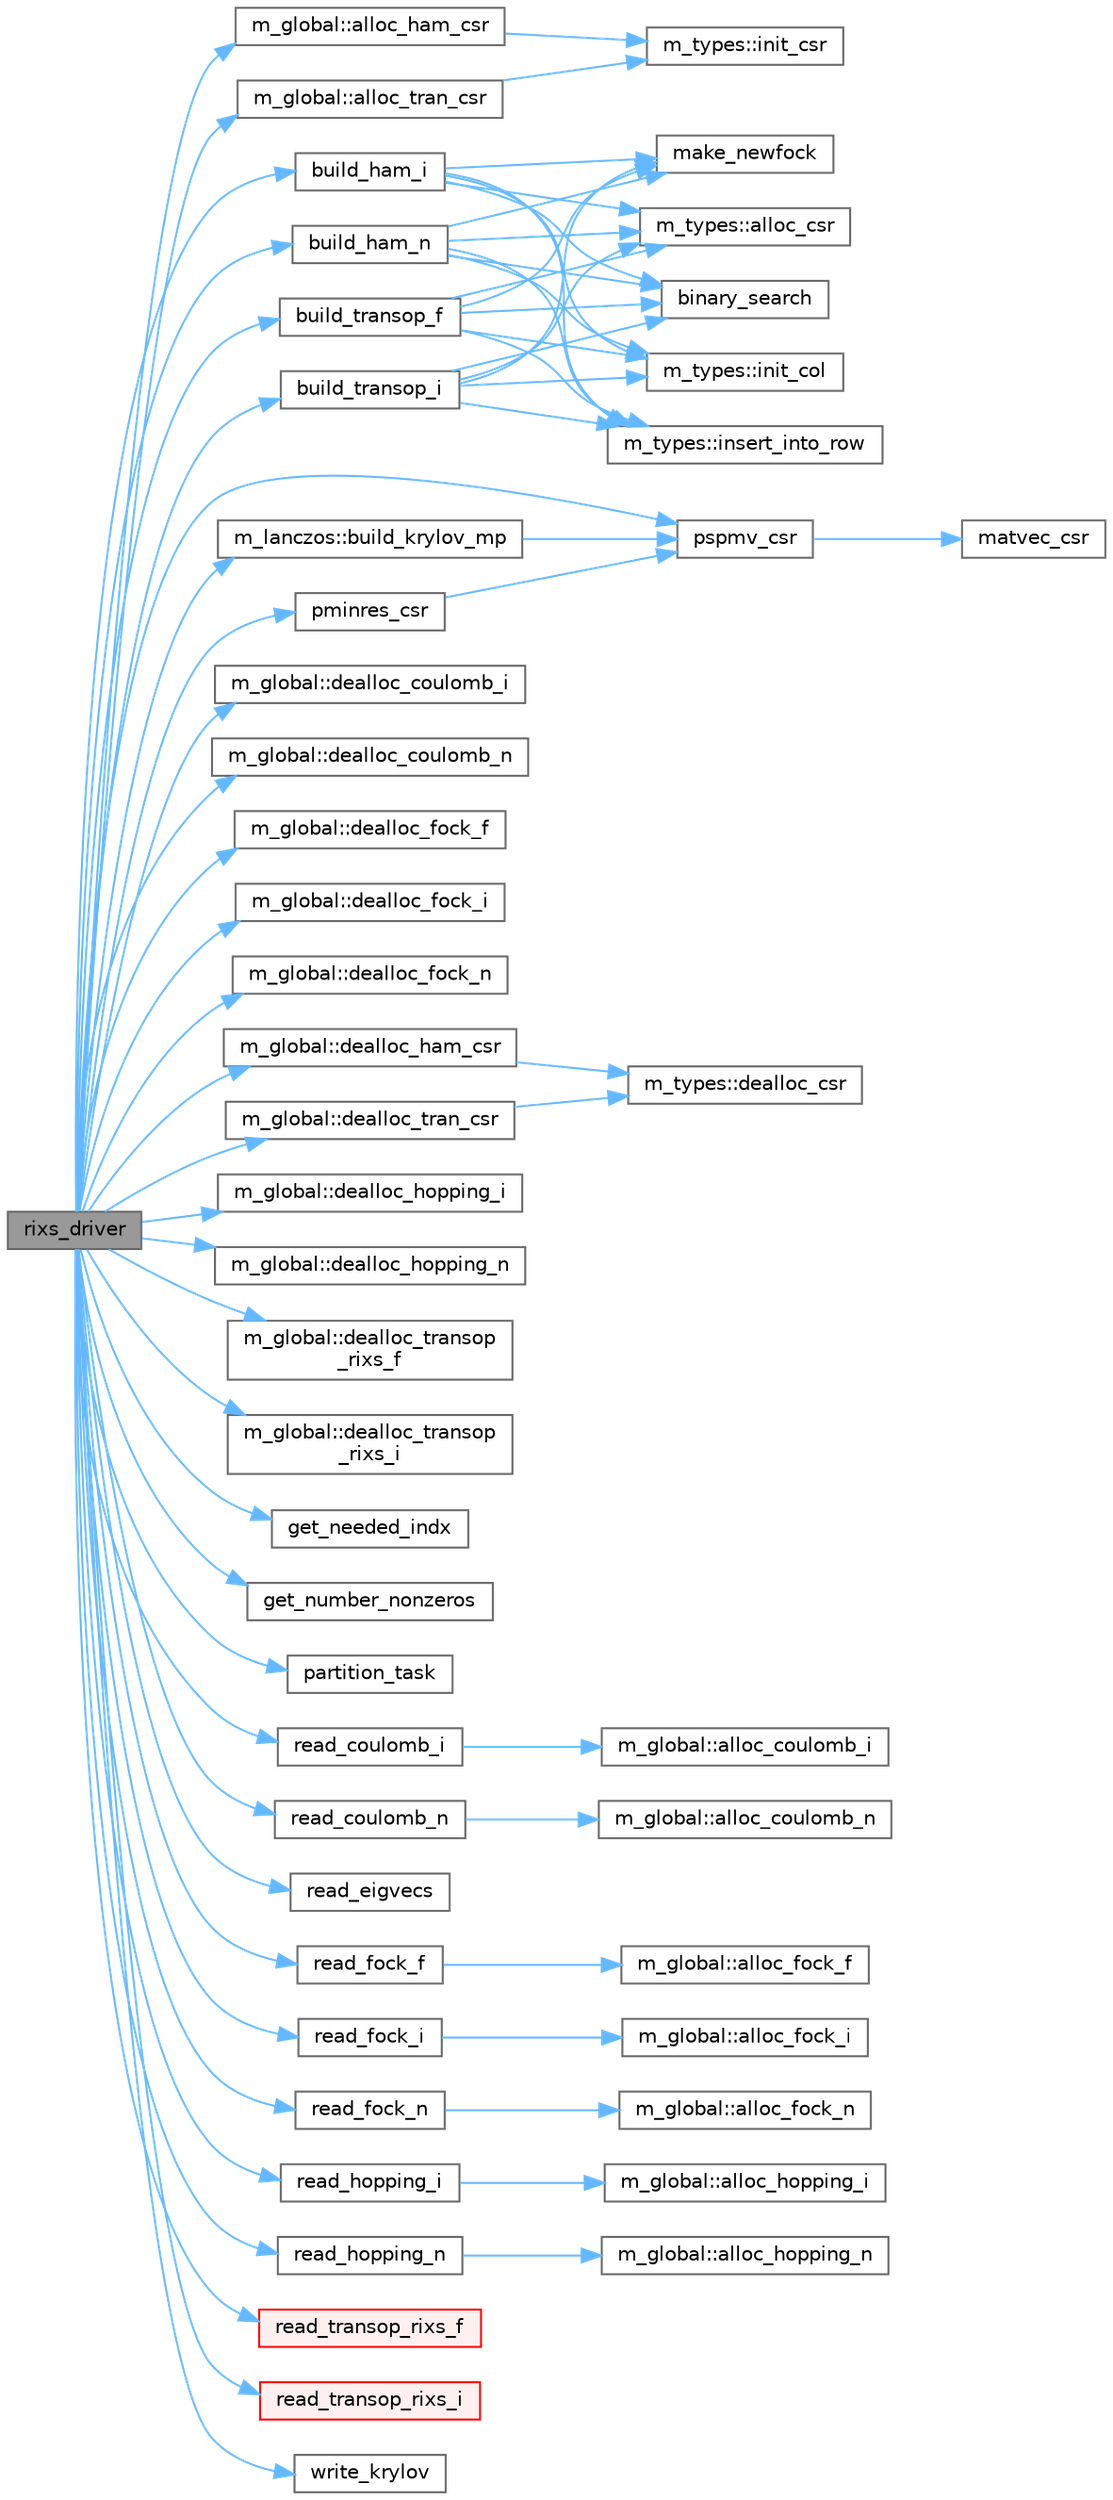 digraph "rixs_driver"
{
 // LATEX_PDF_SIZE
  bgcolor="transparent";
  edge [fontname=Helvetica,fontsize=10,labelfontname=Helvetica,labelfontsize=10];
  node [fontname=Helvetica,fontsize=10,shape=box,height=0.2,width=0.4];
  rankdir="LR";
  Node1 [label="rixs_driver",height=0.2,width=0.4,color="gray40", fillcolor="grey60", style="filled", fontcolor="black",tooltip=" "];
  Node1 -> Node2 [color="steelblue1",style="solid"];
  Node2 [label="m_global::alloc_ham_csr",height=0.2,width=0.4,color="grey40", fillcolor="white", style="filled",URL="$namespacem__global.html#ac486dee39def24accd8484ff5c10f398",tooltip=" "];
  Node2 -> Node3 [color="steelblue1",style="solid"];
  Node3 [label="m_types::init_csr",height=0.2,width=0.4,color="grey40", fillcolor="white", style="filled",URL="$namespacem__types.html#a6fb75dff3efeb5e521c895f53b6bada8",tooltip=" "];
  Node1 -> Node4 [color="steelblue1",style="solid"];
  Node4 [label="m_global::alloc_tran_csr",height=0.2,width=0.4,color="grey40", fillcolor="white", style="filled",URL="$namespacem__global.html#a5e8c060e91314108df64187060985e3f",tooltip=" "];
  Node4 -> Node3 [color="steelblue1",style="solid"];
  Node1 -> Node5 [color="steelblue1",style="solid"];
  Node5 [label="build_ham_i",height=0.2,width=0.4,color="grey40", fillcolor="white", style="filled",URL="$ham_8f90.html#ade3ceb66467698b2fbc3cf275038e65f",tooltip=" "];
  Node5 -> Node6 [color="steelblue1",style="solid"];
  Node6 [label="m_types::alloc_csr",height=0.2,width=0.4,color="grey40", fillcolor="white", style="filled",URL="$namespacem__types.html#afa72812b21ac35564e90fb4e6b6a1823",tooltip=" "];
  Node5 -> Node7 [color="steelblue1",style="solid"];
  Node7 [label="binary_search",height=0.2,width=0.4,color="grey40", fillcolor="white", style="filled",URL="$utils_8f90.html#a93cc6914826eeda664bc64e4fa9cf5b6",tooltip=" "];
  Node5 -> Node8 [color="steelblue1",style="solid"];
  Node8 [label="m_types::init_col",height=0.2,width=0.4,color="grey40", fillcolor="white", style="filled",URL="$namespacem__types.html#abd0ca5d73afb35c07d0d4adba445c6e8",tooltip=" "];
  Node5 -> Node9 [color="steelblue1",style="solid"];
  Node9 [label="m_types::insert_into_row",height=0.2,width=0.4,color="grey40", fillcolor="white", style="filled",URL="$namespacem__types.html#aec8d2008c4e184ec95db90ef2c9b2f36",tooltip=" "];
  Node5 -> Node10 [color="steelblue1",style="solid"];
  Node10 [label="make_newfock",height=0.2,width=0.4,color="grey40", fillcolor="white", style="filled",URL="$fock_8f90.html#a9289a6cfa0326c767c00a2ebb924e090",tooltip=" "];
  Node1 -> Node11 [color="steelblue1",style="solid"];
  Node11 [label="build_ham_n",height=0.2,width=0.4,color="grey40", fillcolor="white", style="filled",URL="$ham_8f90.html#ab9e8d106f98346d29b99dbbded25d8d5",tooltip=" "];
  Node11 -> Node6 [color="steelblue1",style="solid"];
  Node11 -> Node7 [color="steelblue1",style="solid"];
  Node11 -> Node8 [color="steelblue1",style="solid"];
  Node11 -> Node9 [color="steelblue1",style="solid"];
  Node11 -> Node10 [color="steelblue1",style="solid"];
  Node1 -> Node12 [color="steelblue1",style="solid"];
  Node12 [label="m_lanczos::build_krylov_mp",height=0.2,width=0.4,color="grey40", fillcolor="white", style="filled",URL="$namespacem__lanczos.html#a8071f36793c0faf48923f67f7025fd41",tooltip=" "];
  Node12 -> Node13 [color="steelblue1",style="solid"];
  Node13 [label="pspmv_csr",height=0.2,width=0.4,color="grey40", fillcolor="white", style="filled",URL="$spmv_8f90.html#a47c3d20e0ee5069ec953cf38a88660a9",tooltip=" "];
  Node13 -> Node14 [color="steelblue1",style="solid"];
  Node14 [label="matvec_csr",height=0.2,width=0.4,color="grey40", fillcolor="white", style="filled",URL="$spmv_8f90.html#a11a5912cf5999eee051513ecb31e6196",tooltip=" "];
  Node1 -> Node15 [color="steelblue1",style="solid"];
  Node15 [label="build_transop_f",height=0.2,width=0.4,color="grey40", fillcolor="white", style="filled",URL="$ham_8f90.html#a9e67524f01add50c128fa9f094d32588",tooltip=" "];
  Node15 -> Node6 [color="steelblue1",style="solid"];
  Node15 -> Node7 [color="steelblue1",style="solid"];
  Node15 -> Node8 [color="steelblue1",style="solid"];
  Node15 -> Node9 [color="steelblue1",style="solid"];
  Node15 -> Node10 [color="steelblue1",style="solid"];
  Node1 -> Node16 [color="steelblue1",style="solid"];
  Node16 [label="build_transop_i",height=0.2,width=0.4,color="grey40", fillcolor="white", style="filled",URL="$ham_8f90.html#adb706c43859bdda6ff6a47fd83edbb1c",tooltip=" "];
  Node16 -> Node6 [color="steelblue1",style="solid"];
  Node16 -> Node7 [color="steelblue1",style="solid"];
  Node16 -> Node8 [color="steelblue1",style="solid"];
  Node16 -> Node9 [color="steelblue1",style="solid"];
  Node16 -> Node10 [color="steelblue1",style="solid"];
  Node1 -> Node17 [color="steelblue1",style="solid"];
  Node17 [label="m_global::dealloc_coulomb_i",height=0.2,width=0.4,color="grey40", fillcolor="white", style="filled",URL="$namespacem__global.html#a203a6977348493152adaff209b7bedf3",tooltip=" "];
  Node1 -> Node18 [color="steelblue1",style="solid"];
  Node18 [label="m_global::dealloc_coulomb_n",height=0.2,width=0.4,color="grey40", fillcolor="white", style="filled",URL="$namespacem__global.html#a52a480dd3514778cddede105669c64f2",tooltip=" "];
  Node1 -> Node19 [color="steelblue1",style="solid"];
  Node19 [label="m_global::dealloc_fock_f",height=0.2,width=0.4,color="grey40", fillcolor="white", style="filled",URL="$namespacem__global.html#a0a1b986a9a6227515b7fbc8d8ee29c6b",tooltip=" "];
  Node1 -> Node20 [color="steelblue1",style="solid"];
  Node20 [label="m_global::dealloc_fock_i",height=0.2,width=0.4,color="grey40", fillcolor="white", style="filled",URL="$namespacem__global.html#aae0e281be12d46d02c1ffe5a09dff595",tooltip=" "];
  Node1 -> Node21 [color="steelblue1",style="solid"];
  Node21 [label="m_global::dealloc_fock_n",height=0.2,width=0.4,color="grey40", fillcolor="white", style="filled",URL="$namespacem__global.html#a254a4b8c4a58a71a005d8f99b92844b1",tooltip=" "];
  Node1 -> Node22 [color="steelblue1",style="solid"];
  Node22 [label="m_global::dealloc_ham_csr",height=0.2,width=0.4,color="grey40", fillcolor="white", style="filled",URL="$namespacem__global.html#ae85787bd403e20fbfdea52a52ee71bbf",tooltip=" "];
  Node22 -> Node23 [color="steelblue1",style="solid"];
  Node23 [label="m_types::dealloc_csr",height=0.2,width=0.4,color="grey40", fillcolor="white", style="filled",URL="$namespacem__types.html#a42410e788a922622a857175aff3ba80e",tooltip=" "];
  Node1 -> Node24 [color="steelblue1",style="solid"];
  Node24 [label="m_global::dealloc_hopping_i",height=0.2,width=0.4,color="grey40", fillcolor="white", style="filled",URL="$namespacem__global.html#ab7241f1d9a1580a890c29583b227863e",tooltip=" "];
  Node1 -> Node25 [color="steelblue1",style="solid"];
  Node25 [label="m_global::dealloc_hopping_n",height=0.2,width=0.4,color="grey40", fillcolor="white", style="filled",URL="$namespacem__global.html#a406ce6fb64977cd6e4a77d7fe578409e",tooltip=" "];
  Node1 -> Node26 [color="steelblue1",style="solid"];
  Node26 [label="m_global::dealloc_tran_csr",height=0.2,width=0.4,color="grey40", fillcolor="white", style="filled",URL="$namespacem__global.html#a82fd719998c41856086fa0966f45caa8",tooltip=" "];
  Node26 -> Node23 [color="steelblue1",style="solid"];
  Node1 -> Node27 [color="steelblue1",style="solid"];
  Node27 [label="m_global::dealloc_transop\l_rixs_f",height=0.2,width=0.4,color="grey40", fillcolor="white", style="filled",URL="$namespacem__global.html#a65aeb928d6184be38d1589bc9d26118e",tooltip=" "];
  Node1 -> Node28 [color="steelblue1",style="solid"];
  Node28 [label="m_global::dealloc_transop\l_rixs_i",height=0.2,width=0.4,color="grey40", fillcolor="white", style="filled",URL="$namespacem__global.html#a5122fe3bb154dd03c41bc19d2d5a8f34",tooltip=" "];
  Node1 -> Node29 [color="steelblue1",style="solid"];
  Node29 [label="get_needed_indx",height=0.2,width=0.4,color="grey40", fillcolor="white", style="filled",URL="$utils_8f90.html#aa7bc34ed020633677cc319cec33a321d",tooltip=" "];
  Node1 -> Node30 [color="steelblue1",style="solid"];
  Node30 [label="get_number_nonzeros",height=0.2,width=0.4,color="grey40", fillcolor="white", style="filled",URL="$utils_8f90.html#ac467c9e327a0a87c986c6edea2e67d0e",tooltip=" "];
  Node1 -> Node31 [color="steelblue1",style="solid"];
  Node31 [label="partition_task",height=0.2,width=0.4,color="grey40", fillcolor="white", style="filled",URL="$utils_8f90.html#a5256ecd7fc3ffc6268aef71add5dc031",tooltip=" "];
  Node1 -> Node32 [color="steelblue1",style="solid"];
  Node32 [label="pminres_csr",height=0.2,width=0.4,color="grey40", fillcolor="white", style="filled",URL="$linsys_8f90.html#a03ececaaddafbfa19b0f7002d9c8c03c",tooltip=" "];
  Node32 -> Node13 [color="steelblue1",style="solid"];
  Node1 -> Node13 [color="steelblue1",style="solid"];
  Node1 -> Node33 [color="steelblue1",style="solid"];
  Node33 [label="read_coulomb_i",height=0.2,width=0.4,color="grey40", fillcolor="white", style="filled",URL="$io_8f90.html#a0eeff768f4dfe8cf4113222bd7d15fce",tooltip=" "];
  Node33 -> Node34 [color="steelblue1",style="solid"];
  Node34 [label="m_global::alloc_coulomb_i",height=0.2,width=0.4,color="grey40", fillcolor="white", style="filled",URL="$namespacem__global.html#a16a5f8db766c1995922bfc4718da1683",tooltip=" "];
  Node1 -> Node35 [color="steelblue1",style="solid"];
  Node35 [label="read_coulomb_n",height=0.2,width=0.4,color="grey40", fillcolor="white", style="filled",URL="$io_8f90.html#afda8c0cc367918a8d7321075b0970f87",tooltip=" "];
  Node35 -> Node36 [color="steelblue1",style="solid"];
  Node36 [label="m_global::alloc_coulomb_n",height=0.2,width=0.4,color="grey40", fillcolor="white", style="filled",URL="$namespacem__global.html#a9ebaee488fd3290c453cd3c3cb514f8a",tooltip=" "];
  Node1 -> Node37 [color="steelblue1",style="solid"];
  Node37 [label="read_eigvecs",height=0.2,width=0.4,color="grey40", fillcolor="white", style="filled",URL="$io_8f90.html#aba78b721f1743094eb7b745ac244df1c",tooltip=" "];
  Node1 -> Node38 [color="steelblue1",style="solid"];
  Node38 [label="read_fock_f",height=0.2,width=0.4,color="grey40", fillcolor="white", style="filled",URL="$io_8f90.html#a6aaa81cf42e896f7ec7f5496915398ab",tooltip=" "];
  Node38 -> Node39 [color="steelblue1",style="solid"];
  Node39 [label="m_global::alloc_fock_f",height=0.2,width=0.4,color="grey40", fillcolor="white", style="filled",URL="$namespacem__global.html#a5ada2f2ef8817bf209e15b468ae4222d",tooltip=" "];
  Node1 -> Node40 [color="steelblue1",style="solid"];
  Node40 [label="read_fock_i",height=0.2,width=0.4,color="grey40", fillcolor="white", style="filled",URL="$io_8f90.html#a7db27cecc3aca80ca299aea361410c2b",tooltip=" "];
  Node40 -> Node41 [color="steelblue1",style="solid"];
  Node41 [label="m_global::alloc_fock_i",height=0.2,width=0.4,color="grey40", fillcolor="white", style="filled",URL="$namespacem__global.html#ab9c0c82d9f655338af0b27096d0d5688",tooltip=" "];
  Node1 -> Node42 [color="steelblue1",style="solid"];
  Node42 [label="read_fock_n",height=0.2,width=0.4,color="grey40", fillcolor="white", style="filled",URL="$io_8f90.html#a2596935d9f7a93dafcd2a099a55d6271",tooltip=" "];
  Node42 -> Node43 [color="steelblue1",style="solid"];
  Node43 [label="m_global::alloc_fock_n",height=0.2,width=0.4,color="grey40", fillcolor="white", style="filled",URL="$namespacem__global.html#a2f2f746518ebc347df47578569a136ac",tooltip=" "];
  Node1 -> Node44 [color="steelblue1",style="solid"];
  Node44 [label="read_hopping_i",height=0.2,width=0.4,color="grey40", fillcolor="white", style="filled",URL="$io_8f90.html#abdc5dadebaaded05442bd0ffb35f7de7",tooltip=" "];
  Node44 -> Node45 [color="steelblue1",style="solid"];
  Node45 [label="m_global::alloc_hopping_i",height=0.2,width=0.4,color="grey40", fillcolor="white", style="filled",URL="$namespacem__global.html#a8b989d262fa492de9c94bc56ad2714a3",tooltip=" "];
  Node1 -> Node46 [color="steelblue1",style="solid"];
  Node46 [label="read_hopping_n",height=0.2,width=0.4,color="grey40", fillcolor="white", style="filled",URL="$io_8f90.html#acaf8099af1508186dbab2ea9b42d79bc",tooltip=" "];
  Node46 -> Node47 [color="steelblue1",style="solid"];
  Node47 [label="m_global::alloc_hopping_n",height=0.2,width=0.4,color="grey40", fillcolor="white", style="filled",URL="$namespacem__global.html#aee78c7f74e4f5a4b22cb64ffb80e7291",tooltip=" "];
  Node1 -> Node48 [color="steelblue1",style="solid"];
  Node48 [label="read_transop_rixs_f",height=0.2,width=0.4,color="red", fillcolor="#FFF0F0", style="filled",URL="$io_8f90.html#a1722f90395fc2b381ee2fa0394c9cd09",tooltip=" "];
  Node1 -> Node50 [color="steelblue1",style="solid"];
  Node50 [label="read_transop_rixs_i",height=0.2,width=0.4,color="red", fillcolor="#FFF0F0", style="filled",URL="$io_8f90.html#a0b349b52e168f3b1e18cbc1db8f52609",tooltip=" "];
  Node1 -> Node52 [color="steelblue1",style="solid"];
  Node52 [label="write_krylov",height=0.2,width=0.4,color="grey40", fillcolor="white", style="filled",URL="$io_8f90.html#ab2341c20b18a0a661d6e8f358d4f1be8",tooltip=" "];
}
